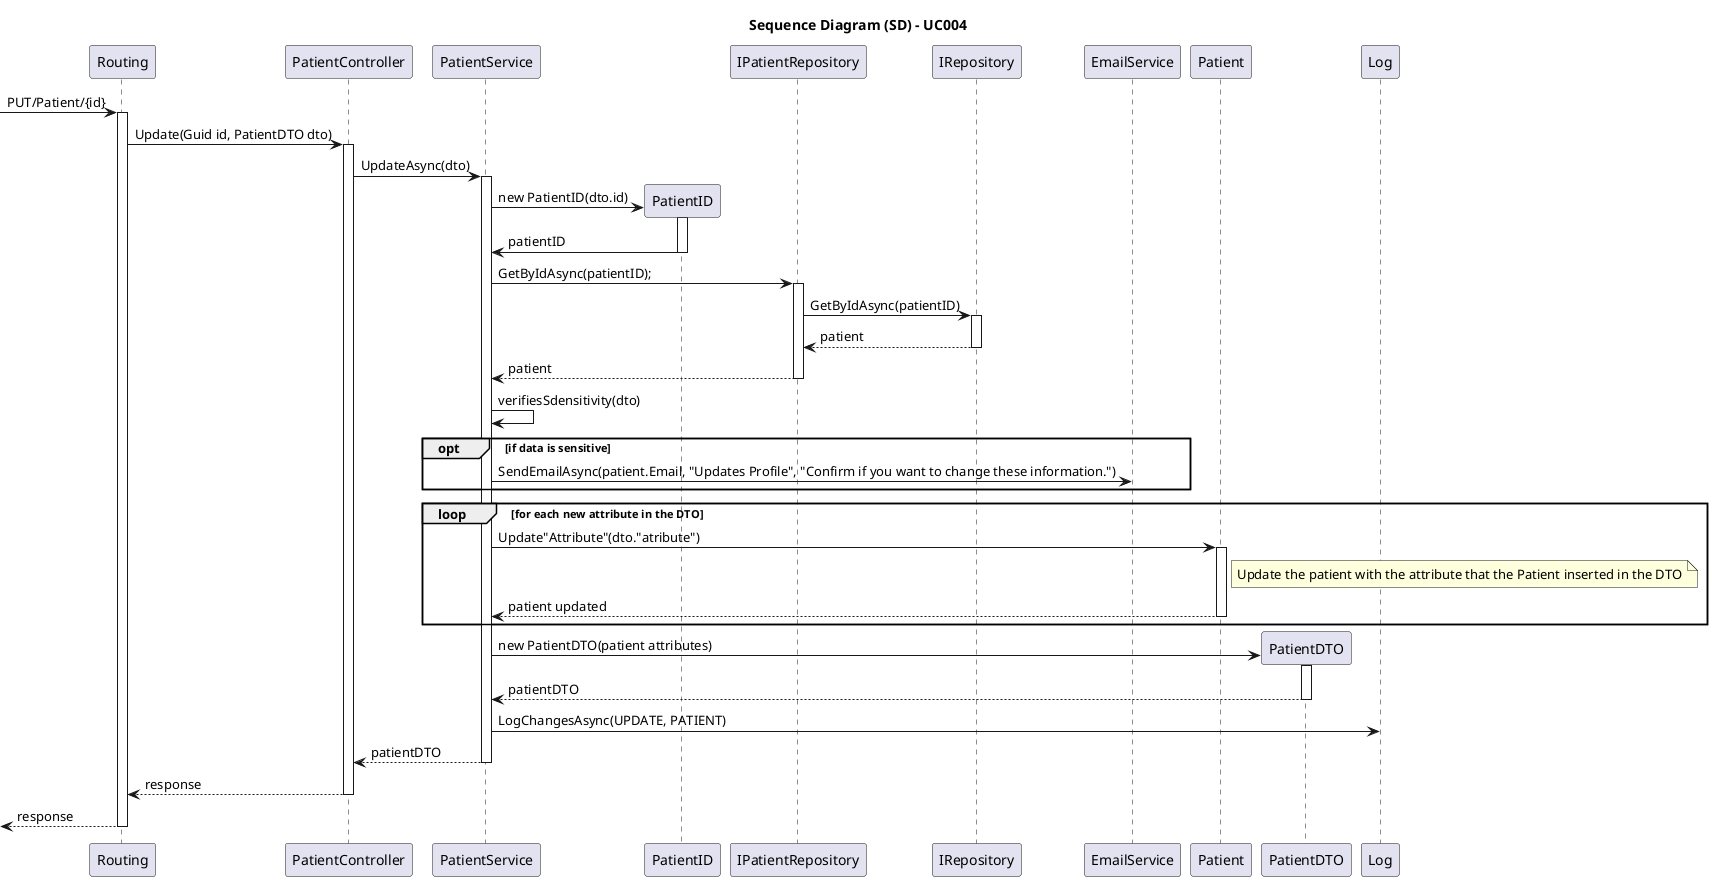 @startuml
skinparam packageStyle rectangle
skinparam shadowing false
skinparam linetype polyline

skinparam classAttributeIconSize 0

title Sequence Diagram (SD) - UC004

participant "Routing" as Routing
participant "PatientController" as Controller
participant "PatientService" as Service
participant "PatientID" as PatientID
participant "IPatientRepository" as IPatientRepository
participant "IRepository" as IRepository
participant "EmailService" as EmailService
participant "Patient" as Patient
participant "PatientDTO" as PatientDTO
participant "Log" as Log


-> Routing: PUT/Patient/{id}
activate Routing

    Routing -> Controller: Update(Guid id, PatientDTO dto)
    activate Controller
    
        Controller -> Service: UpdateAsync(dto)
        activate Service
            
            Service -> PatientID**:  new PatientID(dto.id)
            activate PatientID

                PatientID -> Service: patientID
            deactivate PatientID

            Service -> IPatientRepository: GetByIdAsync(patientID);
            activate IPatientRepository

                IPatientRepository -> IRepository: GetByIdAsync(patientID)
                activate IRepository

                    IRepository --> IPatientRepository: patient
                deactivate IRepository

                IPatientRepository --> Service: patient
            deactivate IPatientRepository

            Service -> Service: verifiesSdensitivity(dto)

            opt if data is sensitive

                Service -> EmailService: SendEmailAsync(patient.Email, "Updates Profile", "Confirm if you want to change these information.")

            end
            loop for each new attribute in the DTO
                Service -> Patient: Update"Attribute"(dto."atribute")
                activate Patient
                    note right of Patient : Update the patient with the attribute that the Patient inserted in the DTO

                    Patient --> Service: patient updated
                deactivate Patient    
            end

            Service -> PatientDTO**: new PatientDTO(patient attributes) 
            activate PatientDTO

                PatientDTO --> Service: patientDTO
            deactivate PatientDTO

            Service -> Log: LogChangesAsync(UPDATE, PATIENT)

            Service --> Controller: patientDTO
        deactivate Service

        Controller --> Routing: response
    deactivate Controller

    <-- Routing: response
deactivate Routing







@enduml